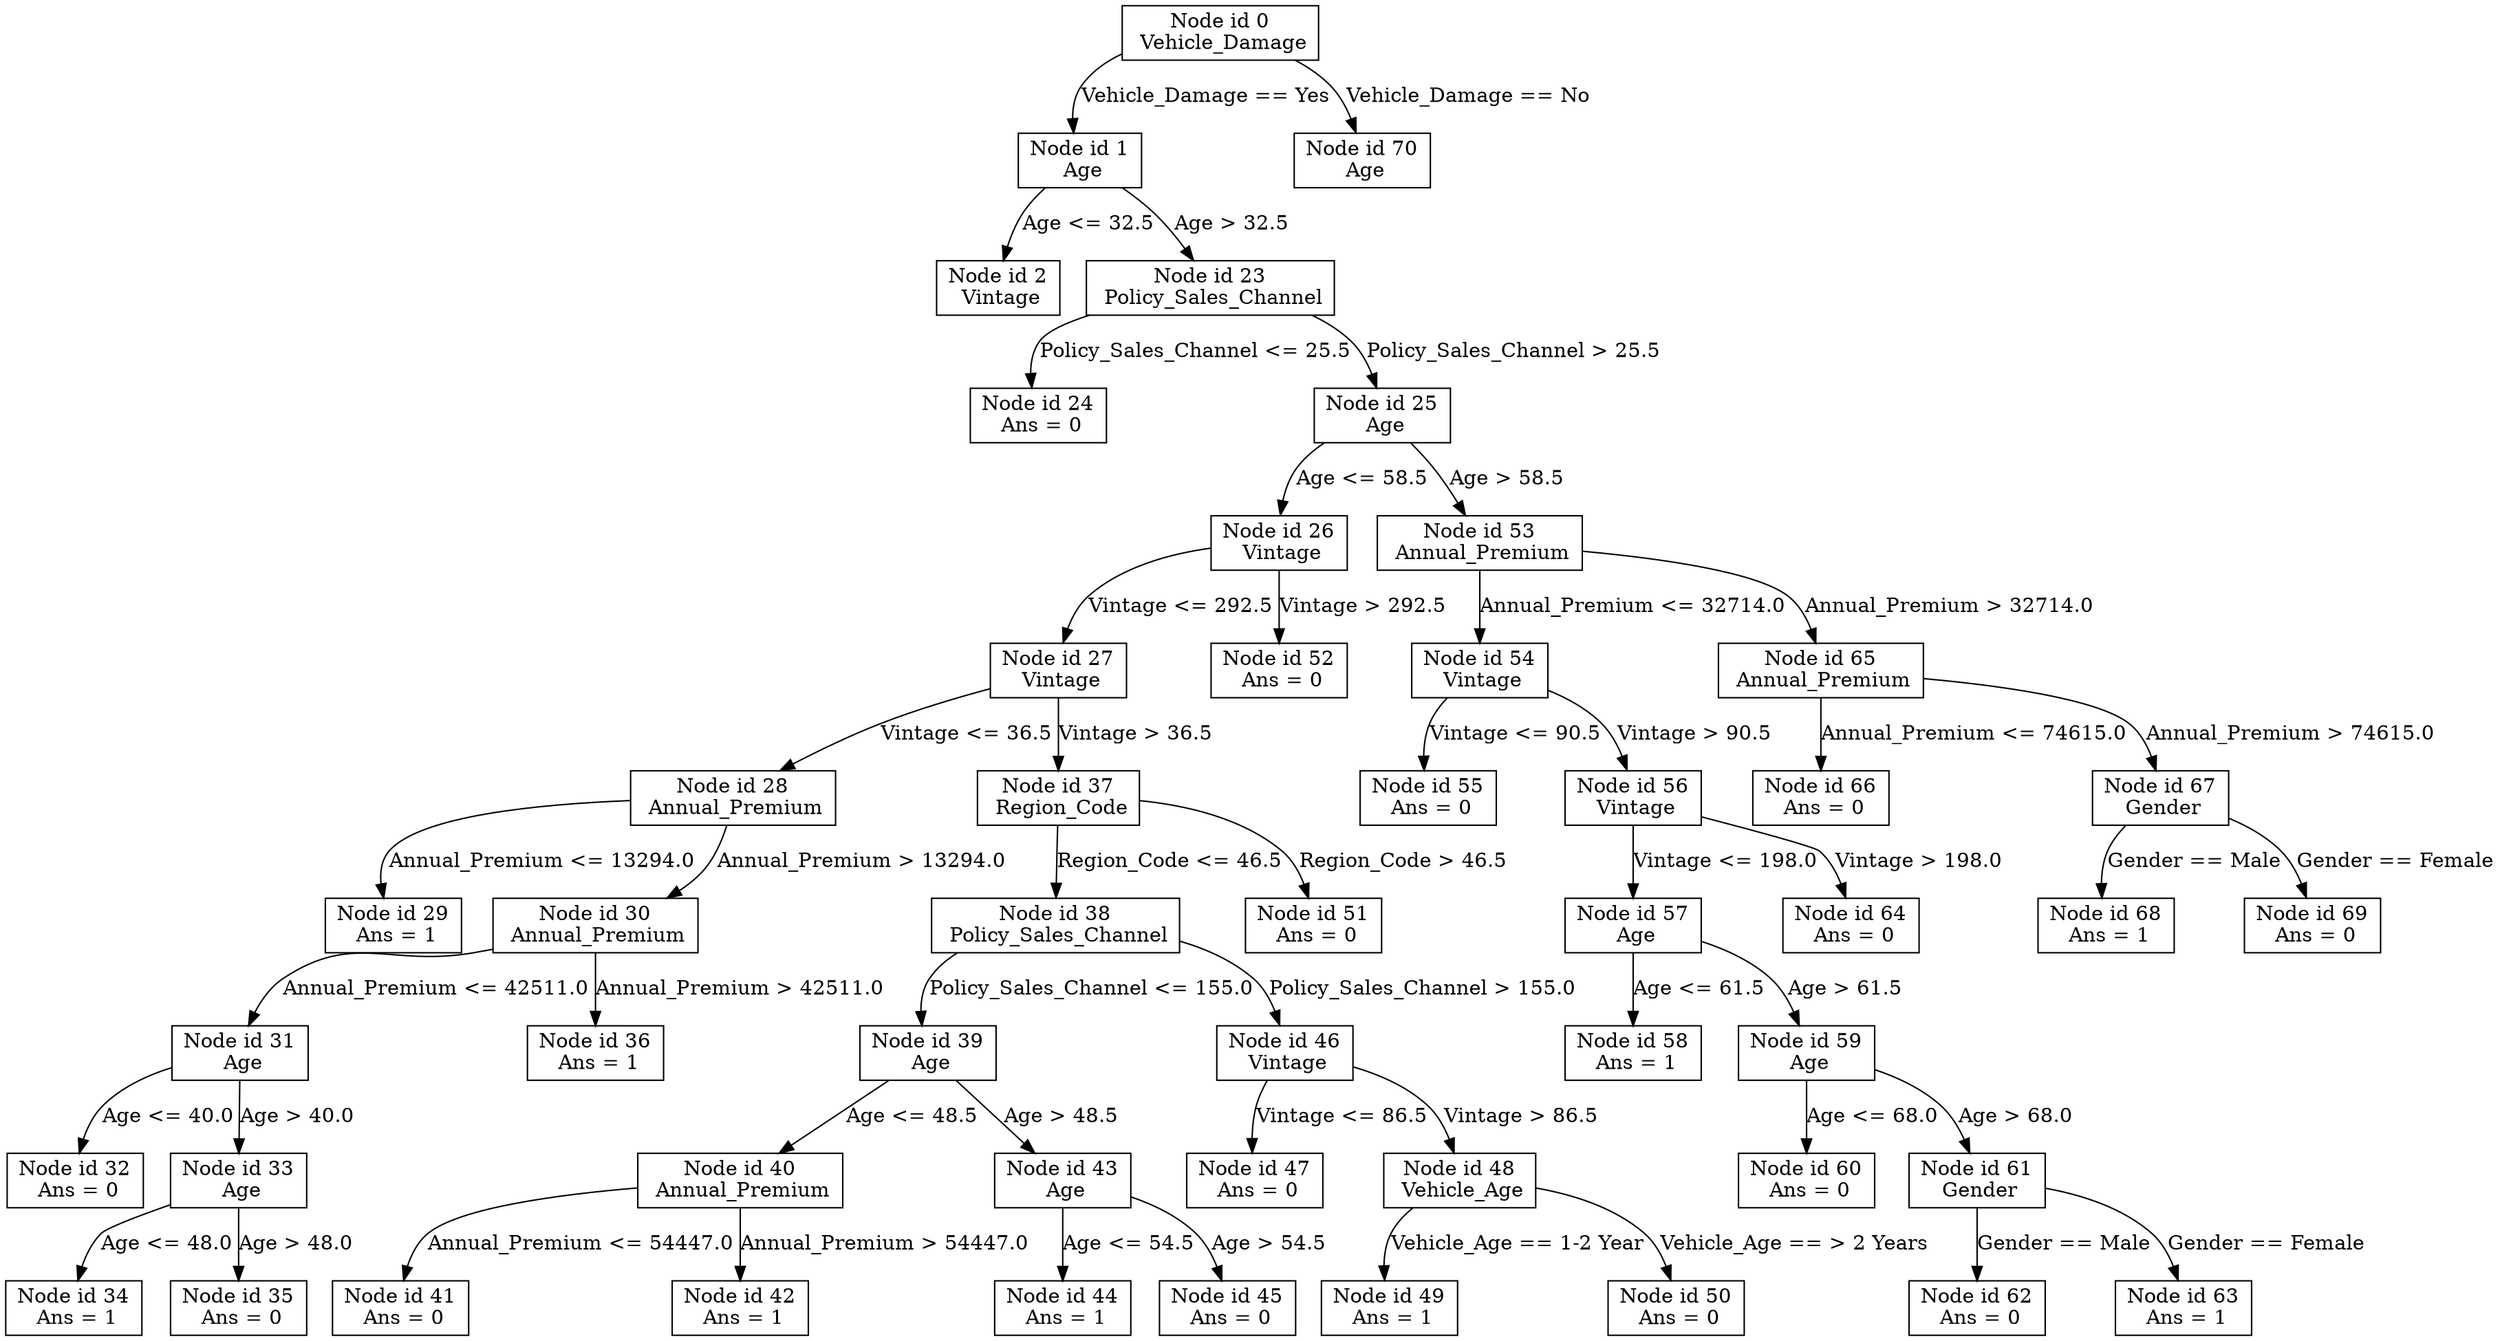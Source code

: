digraph "Decision Tree" {
	rankdir=TD size="1000,500"
	node [shape=rectangle]
	"Node id 0
 Vehicle_Damage" -> "Node id 1
 Age" [label="Vehicle_Damage == Yes"]
	"Node id 0
 Vehicle_Damage" -> "Node id 70
 Age" [label="Vehicle_Damage == No"]
	"Node id 1
 Age" -> "Node id 2
 Vintage" [label="Age <= 32.5"]
	"Node id 1
 Age" -> "Node id 23
 Policy_Sales_Channel" [label="Age > 32.5"]
	"Node id 23
 Policy_Sales_Channel" -> "Node id 24
 Ans = 0" [label="Policy_Sales_Channel <= 25.5"]
	"Node id 23
 Policy_Sales_Channel" -> "Node id 25
 Age" [label="Policy_Sales_Channel > 25.5"]
	"Node id 25
 Age" -> "Node id 26
 Vintage" [label="Age <= 58.5"]
	"Node id 25
 Age" -> "Node id 53
 Annual_Premium" [label="Age > 58.5"]
	"Node id 26
 Vintage" -> "Node id 27
 Vintage" [label="Vintage <= 292.5"]
	"Node id 26
 Vintage" -> "Node id 52
 Ans = 0" [label="Vintage > 292.5"]
	"Node id 53
 Annual_Premium" -> "Node id 54
 Vintage" [label="Annual_Premium <= 32714.0"]
	"Node id 53
 Annual_Premium" -> "Node id 65
 Annual_Premium" [label="Annual_Premium > 32714.0"]
	"Node id 27
 Vintage" -> "Node id 28
 Annual_Premium" [label="Vintage <= 36.5"]
	"Node id 27
 Vintage" -> "Node id 37
 Region_Code" [label="Vintage > 36.5"]
	"Node id 54
 Vintage" -> "Node id 55
 Ans = 0" [label="Vintage <= 90.5"]
	"Node id 54
 Vintage" -> "Node id 56
 Vintage" [label="Vintage > 90.5"]
	"Node id 65
 Annual_Premium" -> "Node id 66
 Ans = 0" [label="Annual_Premium <= 74615.0"]
	"Node id 65
 Annual_Premium" -> "Node id 67
 Gender" [label="Annual_Premium > 74615.0"]
	"Node id 28
 Annual_Premium" -> "Node id 29
 Ans = 1" [label="Annual_Premium <= 13294.0"]
	"Node id 28
 Annual_Premium" -> "Node id 30
 Annual_Premium" [label="Annual_Premium > 13294.0"]
	"Node id 37
 Region_Code" -> "Node id 38
 Policy_Sales_Channel" [label="Region_Code <= 46.5"]
	"Node id 37
 Region_Code" -> "Node id 51
 Ans = 0" [label="Region_Code > 46.5"]
	"Node id 56
 Vintage" -> "Node id 57
 Age" [label="Vintage <= 198.0"]
	"Node id 56
 Vintage" -> "Node id 64
 Ans = 0" [label="Vintage > 198.0"]
	"Node id 67
 Gender" -> "Node id 68
 Ans = 1" [label="Gender == Male"]
	"Node id 67
 Gender" -> "Node id 69
 Ans = 0" [label="Gender == Female"]
	"Node id 30
 Annual_Premium" -> "Node id 31
 Age" [label="Annual_Premium <= 42511.0"]
	"Node id 30
 Annual_Premium" -> "Node id 36
 Ans = 1" [label="Annual_Premium > 42511.0"]
	"Node id 38
 Policy_Sales_Channel" -> "Node id 39
 Age" [label="Policy_Sales_Channel <= 155.0"]
	"Node id 38
 Policy_Sales_Channel" -> "Node id 46
 Vintage" [label="Policy_Sales_Channel > 155.0"]
	"Node id 57
 Age" -> "Node id 58
 Ans = 1" [label="Age <= 61.5"]
	"Node id 57
 Age" -> "Node id 59
 Age" [label="Age > 61.5"]
	"Node id 31
 Age" -> "Node id 32
 Ans = 0" [label="Age <= 40.0"]
	"Node id 31
 Age" -> "Node id 33
 Age" [label="Age > 40.0"]
	"Node id 39
 Age" -> "Node id 40
 Annual_Premium" [label="Age <= 48.5"]
	"Node id 39
 Age" -> "Node id 43
 Age" [label="Age > 48.5"]
	"Node id 46
 Vintage" -> "Node id 47
 Ans = 0" [label="Vintage <= 86.5"]
	"Node id 46
 Vintage" -> "Node id 48
 Vehicle_Age" [label="Vintage > 86.5"]
	"Node id 59
 Age" -> "Node id 60
 Ans = 0" [label="Age <= 68.0"]
	"Node id 59
 Age" -> "Node id 61
 Gender" [label="Age > 68.0"]
	"Node id 33
 Age" -> "Node id 34
 Ans = 1" [label="Age <= 48.0"]
	"Node id 33
 Age" -> "Node id 35
 Ans = 0" [label="Age > 48.0"]
	"Node id 40
 Annual_Premium" -> "Node id 41
 Ans = 0" [label="Annual_Premium <= 54447.0"]
	"Node id 40
 Annual_Premium" -> "Node id 42
 Ans = 1" [label="Annual_Premium > 54447.0"]
	"Node id 43
 Age" -> "Node id 44
 Ans = 1" [label="Age <= 54.5"]
	"Node id 43
 Age" -> "Node id 45
 Ans = 0" [label="Age > 54.5"]
	"Node id 48
 Vehicle_Age" -> "Node id 49
 Ans = 1" [label="Vehicle_Age == 1-2 Year"]
	"Node id 48
 Vehicle_Age" -> "Node id 50
 Ans = 0" [label="Vehicle_Age == > 2 Years"]
	"Node id 61
 Gender" -> "Node id 62
 Ans = 0" [label="Gender == Male"]
	"Node id 61
 Gender" -> "Node id 63
 Ans = 1" [label="Gender == Female"]
}
